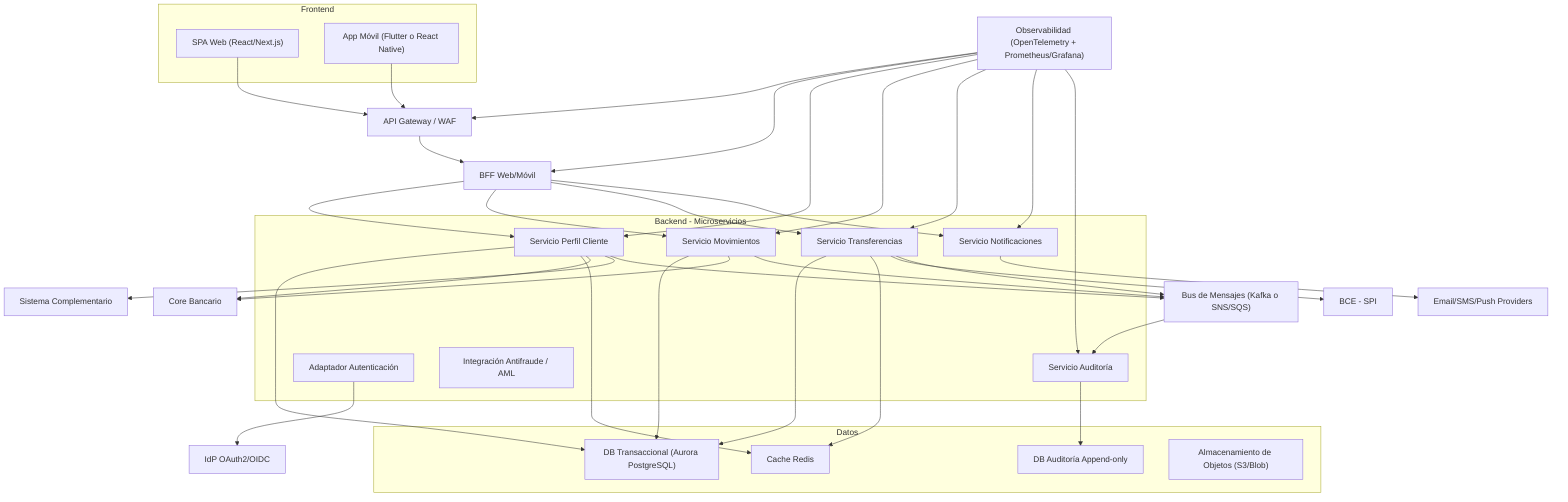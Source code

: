 graph TD
subgraph "Frontend"
SPA["SPA Web (React/Next.js)"]
MOB["App Móvil (Flutter o React Native)"]
end
AGW["API Gateway / WAF"]
BFF["BFF Web/Móvil"]
subgraph "Backend - Microservicios"
PRO["Servicio Perfil Cliente"]
MOV["Servicio Movimientos"]
TRX["Servicio Transferencias"]
NOT["Servicio Notificaciones"]
AUDS["Servicio Auditoría"]
AUTHAD["Adaptador Autenticación"]
ANTI["Integración Antifraude / AML"]
end
subgraph "Datos"
RDB["DB Transaccional (Aurora PostgreSQL)"]
CACHE["Cache Redis"]
AUDDB["DB Auditoría Append-only"]
OBJ["Almacenamiento de Objetos (S3/Blob)"]
end
BUS["Bus de Mensajes (Kafka o SNS/SQS)"]
OBS["Observabilidad (OpenTelemetry + Prometheus/Grafana)"]
EXTCORE["Core Bancario"]
EXTINFO["Sistema Complementario"]
EXTSPI["BCE - SPI"]
EXTAUTH["IdP OAuth2/OIDC"]
EXTNOT["Email/SMS/Push Providers"]
SPA --> AGW
MOB --> AGW
AGW --> BFF
BFF --> PRO
BFF --> MOV
BFF --> TRX
BFF --> NOT
PRO --> RDB
PRO --> CACHE
MOV --> RDB
TRX --> RDB
TRX --> CACHE
NOT --> EXTNOT
AUTHAD --> EXTAUTH
TRX --> EXTSPI
PRO --> EXTCORE
MOV --> EXTCORE
PRO --> EXTINFO
AUDS --> AUDDB
PRO --> BUS
MOV --> BUS
TRX --> BUS
BUS --> AUDS
OBS --> AGW
OBS --> BFF
OBS --> PRO
OBS --> MOV
OBS --> TRX
OBS --> NOT
OBS --> AUDS